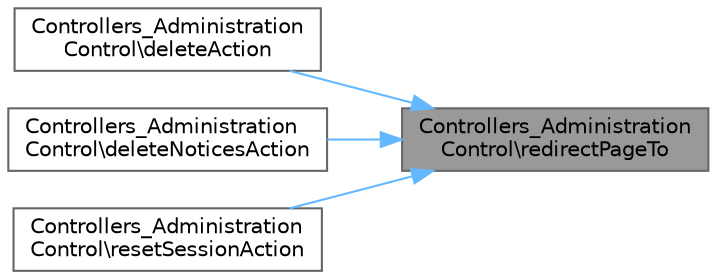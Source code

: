 digraph "Controllers_AdministrationControl\redirectPageTo"
{
 // LATEX_PDF_SIZE
  bgcolor="transparent";
  edge [fontname=Helvetica,fontsize=10,labelfontname=Helvetica,labelfontsize=10];
  node [fontname=Helvetica,fontsize=10,shape=box,height=0.2,width=0.4];
  rankdir="RL";
  Node1 [id="Node000001",label="Controllers_Administration\lControl\\redirectPageTo",height=0.2,width=0.4,color="gray40", fillcolor="grey60", style="filled", fontcolor="black",tooltip="Redirects user to a specific page within the administration controller."];
  Node1 -> Node2 [id="edge1_Node000001_Node000002",dir="back",color="steelblue1",style="solid",tooltip=" "];
  Node2 [id="Node000002",label="Controllers_Administration\lControl\\deleteAction",height=0.2,width=0.4,color="grey40", fillcolor="white", style="filled",URL="$class_controllers___administration_control.html#a4e1178fd7156dffef5ac613062aa7da2",tooltip="Deletes instruction data for a specified barcode and side."];
  Node1 -> Node3 [id="edge2_Node000001_Node000003",dir="back",color="steelblue1",style="solid",tooltip=" "];
  Node3 [id="Node000003",label="Controllers_Administration\lControl\\deleteNoticesAction",height=0.2,width=0.4,color="grey40", fillcolor="white", style="filled",URL="$class_controllers___administration_control.html#aff7df7bf662ff6634e0efa0951e00a17",tooltip="Deletes an existing notice from the system."];
  Node1 -> Node4 [id="edge3_Node000001_Node000004",dir="back",color="steelblue1",style="solid",tooltip=" "];
  Node4 [id="Node000004",label="Controllers_Administration\lControl\\resetSessionAction",height=0.2,width=0.4,color="grey40", fillcolor="white", style="filled",URL="$class_controllers___administration_control.html#ad45f6eca99dc62c7014cb8d9b4d3b927",tooltip="Resets session data and redirects to a specified page."];
}
